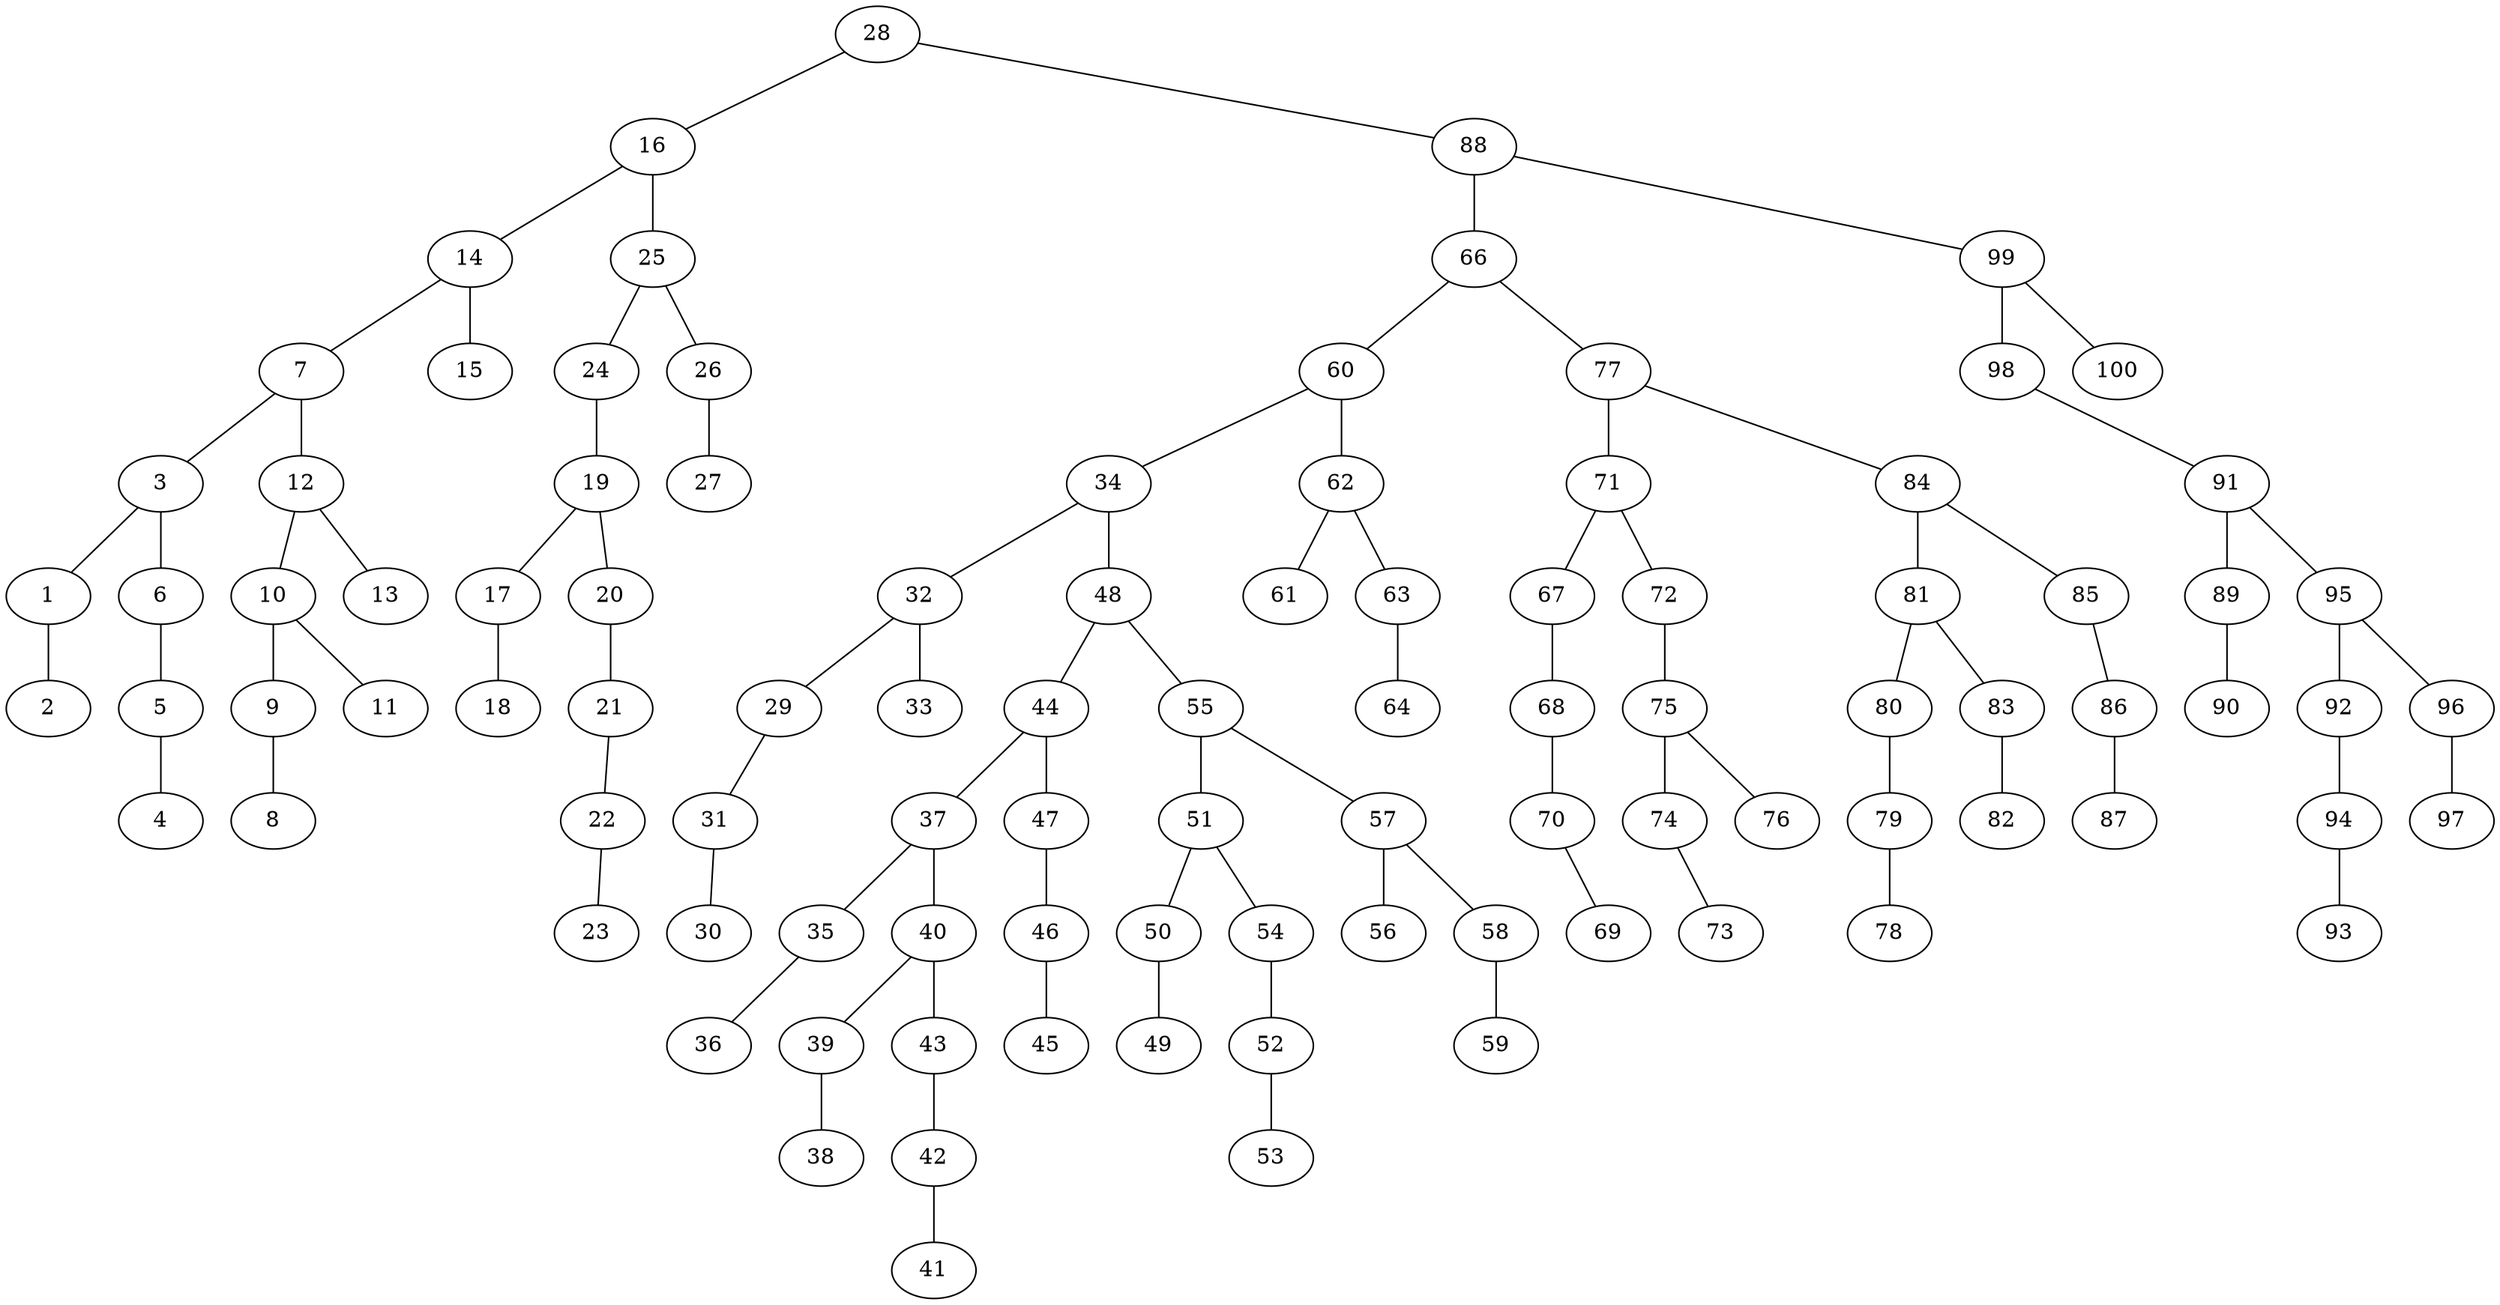 graph g {
107456312[label="28"]
211968962[label="16"]
107456312 -- 211968962
874217650[label="88"]
107456312 -- 874217650
1436664465[label="14"]
211968962 -- 1436664465
558187323[label="25"]
211968962 -- 558187323
680576081[label="7"]
1436664465 -- 680576081
1088872417[label="15"]
1436664465 -- 1088872417
453523494[label="3"]
680576081 -- 453523494
274722023[label="12"]
680576081 -- 274722023
1052967153[label="1"]
453523494 -- 1052967153
1210898719[label="6"]
453523494 -- 1210898719
306123060[label="2"]
1052967153 -- 306123060
2104028992[label="5"]
1210898719 -- 2104028992
1527430292[label="4"]
2104028992 -- 1527430292
1975546571[label="10"]
274722023 -- 1975546571
521960438[label="13"]
274722023 -- 521960438
632587706[label="9"]
1975546571 -- 632587706
726950788[label="11"]
1975546571 -- 726950788
1567885839[label="8"]
632587706 -- 1567885839
558569884[label="24"]
558187323 -- 558569884
550752602[label="26"]
558187323 -- 550752602
680779399[label="19"]
558569884 -- 680779399
1439337960[label="17"]
680779399 -- 1439337960
741669172[label="20"]
680779399 -- 741669172
315860201[label="18"]
1439337960 -- 315860201
604125138[label="21"]
741669172 -- 604125138
631659383[label="22"]
604125138 -- 631659383
785447854[label="23"]
631659383 -- 785447854
556529265[label="27"]
550752602 -- 556529265
346224929[label="66"]
874217650 -- 346224929
63468833[label="99"]
874217650 -- 63468833
720167805[label="60"]
346224929 -- 720167805
1418334255[label="77"]
346224929 -- 1418334255
1466073198[label="34"]
720167805 -- 1466073198
398690014[label="62"]
720167805 -- 398690014
1526298704[label="32"]
1466073198 -- 1526298704
1593180232[label="48"]
1466073198 -- 1593180232
492079624[label="29"]
1526298704 -- 492079624
380242442[label="33"]
1526298704 -- 380242442
125881207[label="31"]
492079624 -- 125881207
1763344271[label="30"]
125881207 -- 1763344271
1353170030[label="44"]
1593180232 -- 1353170030
370869802[label="55"]
1593180232 -- 370869802
398572781[label="37"]
1353170030 -- 398572781
765284253[label="47"]
1353170030 -- 765284253
1077199500[label="35"]
398572781 -- 1077199500
240166646[label="40"]
398572781 -- 240166646
351028485[label="36"]
1077199500 -- 351028485
1405747618[label="39"]
240166646 -- 1405747618
898406901[label="43"]
240166646 -- 898406901
1054932644[label="38"]
1405747618 -- 1054932644
1213349904[label="42"]
898406901 -- 1213349904
1259769769[label="41"]
1213349904 -- 1259769769
444920847[label="46"]
765284253 -- 444920847
589835301[label="45"]
444920847 -- 589835301
2032188048[label="51"]
370869802 -- 2032188048
112466394[label="57"]
370869802 -- 112466394
992846223[label="50"]
2032188048 -- 992846223
1493625803[label="54"]
2032188048 -- 1493625803
630074945[label="49"]
992846223 -- 630074945
64133603[label="52"]
1493625803 -- 64133603
1436901839[label="53"]
64133603 -- 1436901839
999522307[label="56"]
112466394 -- 999522307
1866161430[label="58"]
112466394 -- 1866161430
2024918163[label="59"]
1866161430 -- 2024918163
107241811[label="61"]
398690014 -- 107241811
558922244[label="63"]
398690014 -- 558922244
339099861[label="64"]
558922244 -- 339099861
1197365356[label="71"]
1418334255 -- 1197365356
1702660825[label="84"]
1418334255 -- 1702660825
1131040331[label="67"]
1197365356 -- 1131040331
254749889[label="72"]
1197365356 -- 254749889
973576304[label="68"]
1131040331 -- 973576304
992802731[label="70"]
973576304 -- 992802731
715521683[label="69"]
992802731 -- 715521683
1545242146[label="75"]
254749889 -- 1545242146
1524126153[label="74"]
1545242146 -- 1524126153
102065302[label="76"]
1545242146 -- 102065302
63001505[label="73"]
1524126153 -- 63001505
191037037[label="81"]
1702660825 -- 191037037
330084561[label="85"]
1702660825 -- 330084561
1043351526[label="80"]
191037037 -- 1043351526
937773018[label="83"]
191037037 -- 937773018
728258269[label="79"]
1043351526 -- 728258269
1572098393[label="78"]
728258269 -- 1572098393
1627857534[label="82"]
937773018 -- 1627857534
2084663827[label="86"]
330084561 -- 2084663827
360062456[label="87"]
2084663827 -- 360062456
1790421142[label="98"]
63468833 -- 1790421142
846947180[label="100"]
63468833 -- 846947180
1172131546[label="91"]
1790421142 -- 1172131546
1616974404[label="89"]
1172131546 -- 1616974404
927327686[label="95"]
1172131546 -- 927327686
1582071873[label="90"]
1616974404 -- 1582071873
1908981452[label="92"]
927327686 -- 1908981452
433287555[label="96"]
927327686 -- 433287555
27319466[label="94"]
1908981452 -- 27319466
1003752023[label="93"]
27319466 -- 1003752023
266272063[label="97"]
433287555 -- 266272063
}
